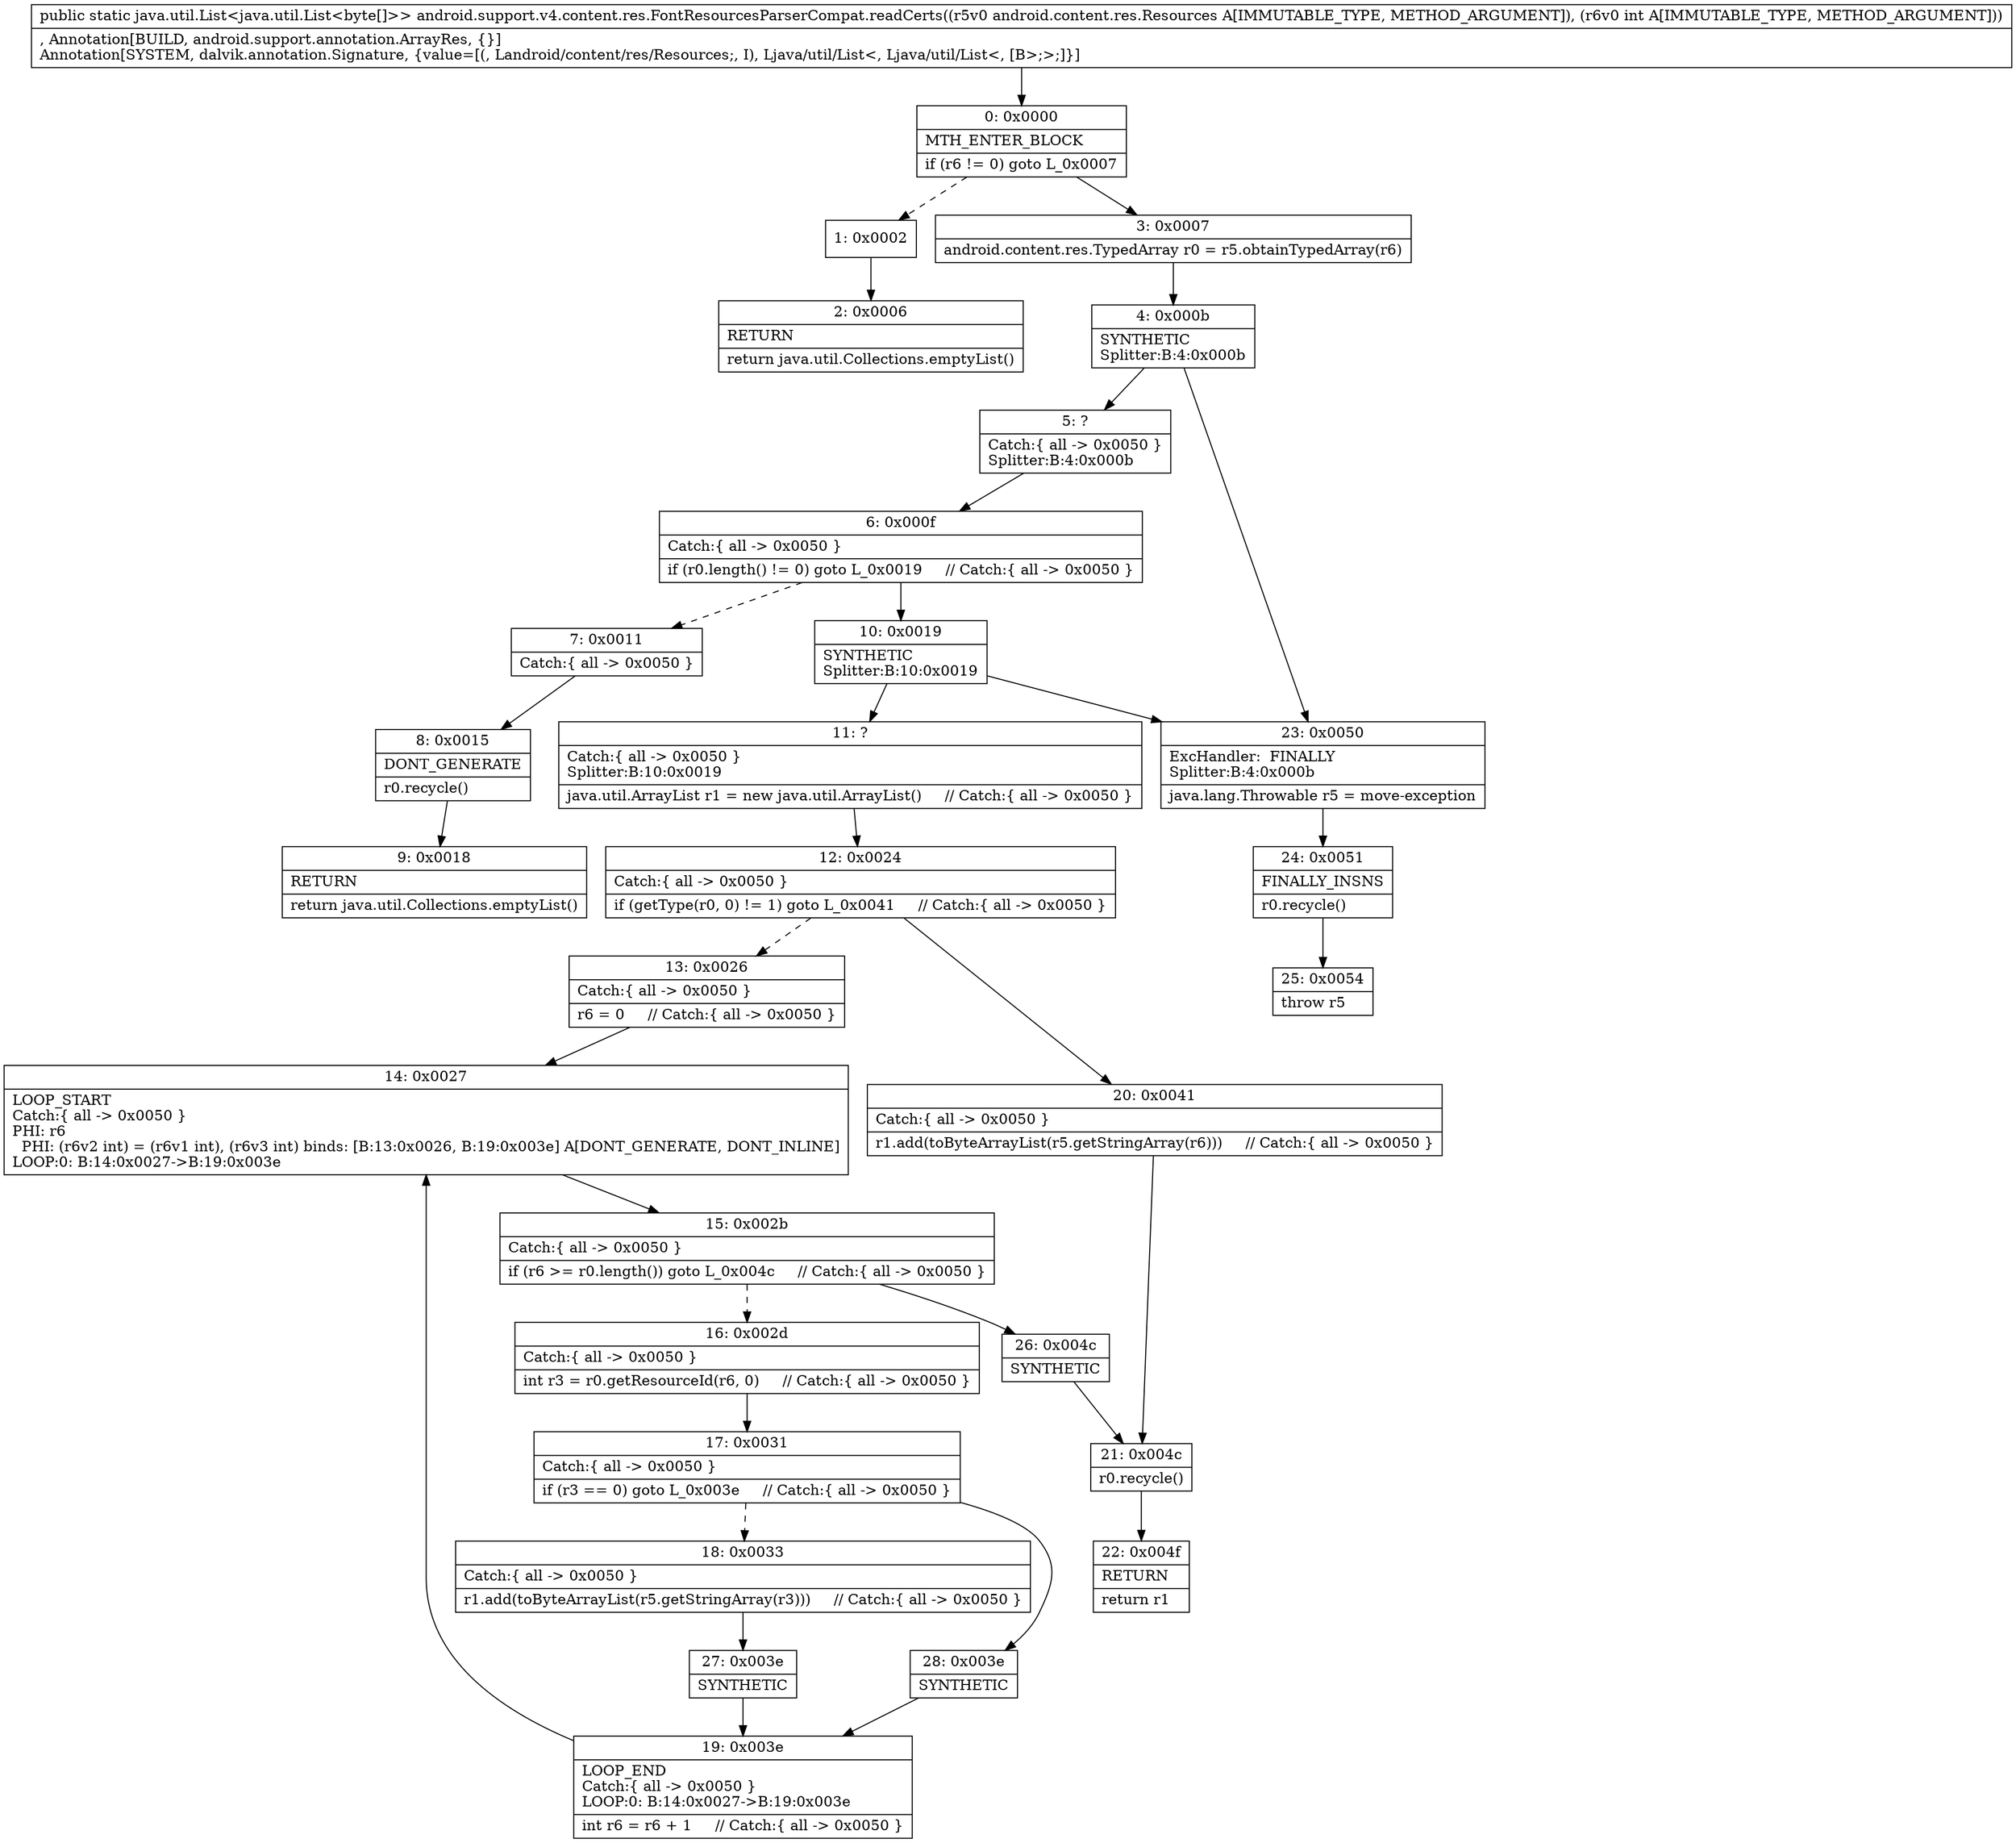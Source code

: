 digraph "CFG forandroid.support.v4.content.res.FontResourcesParserCompat.readCerts(Landroid\/content\/res\/Resources;I)Ljava\/util\/List;" {
Node_0 [shape=record,label="{0\:\ 0x0000|MTH_ENTER_BLOCK\l|if (r6 != 0) goto L_0x0007\l}"];
Node_1 [shape=record,label="{1\:\ 0x0002}"];
Node_2 [shape=record,label="{2\:\ 0x0006|RETURN\l|return java.util.Collections.emptyList()\l}"];
Node_3 [shape=record,label="{3\:\ 0x0007|android.content.res.TypedArray r0 = r5.obtainTypedArray(r6)\l}"];
Node_4 [shape=record,label="{4\:\ 0x000b|SYNTHETIC\lSplitter:B:4:0x000b\l}"];
Node_5 [shape=record,label="{5\:\ ?|Catch:\{ all \-\> 0x0050 \}\lSplitter:B:4:0x000b\l}"];
Node_6 [shape=record,label="{6\:\ 0x000f|Catch:\{ all \-\> 0x0050 \}\l|if (r0.length() != 0) goto L_0x0019     \/\/ Catch:\{ all \-\> 0x0050 \}\l}"];
Node_7 [shape=record,label="{7\:\ 0x0011|Catch:\{ all \-\> 0x0050 \}\l}"];
Node_8 [shape=record,label="{8\:\ 0x0015|DONT_GENERATE\l|r0.recycle()\l}"];
Node_9 [shape=record,label="{9\:\ 0x0018|RETURN\l|return java.util.Collections.emptyList()\l}"];
Node_10 [shape=record,label="{10\:\ 0x0019|SYNTHETIC\lSplitter:B:10:0x0019\l}"];
Node_11 [shape=record,label="{11\:\ ?|Catch:\{ all \-\> 0x0050 \}\lSplitter:B:10:0x0019\l|java.util.ArrayList r1 = new java.util.ArrayList()     \/\/ Catch:\{ all \-\> 0x0050 \}\l}"];
Node_12 [shape=record,label="{12\:\ 0x0024|Catch:\{ all \-\> 0x0050 \}\l|if (getType(r0, 0) != 1) goto L_0x0041     \/\/ Catch:\{ all \-\> 0x0050 \}\l}"];
Node_13 [shape=record,label="{13\:\ 0x0026|Catch:\{ all \-\> 0x0050 \}\l|r6 = 0     \/\/ Catch:\{ all \-\> 0x0050 \}\l}"];
Node_14 [shape=record,label="{14\:\ 0x0027|LOOP_START\lCatch:\{ all \-\> 0x0050 \}\lPHI: r6 \l  PHI: (r6v2 int) = (r6v1 int), (r6v3 int) binds: [B:13:0x0026, B:19:0x003e] A[DONT_GENERATE, DONT_INLINE]\lLOOP:0: B:14:0x0027\-\>B:19:0x003e\l}"];
Node_15 [shape=record,label="{15\:\ 0x002b|Catch:\{ all \-\> 0x0050 \}\l|if (r6 \>= r0.length()) goto L_0x004c     \/\/ Catch:\{ all \-\> 0x0050 \}\l}"];
Node_16 [shape=record,label="{16\:\ 0x002d|Catch:\{ all \-\> 0x0050 \}\l|int r3 = r0.getResourceId(r6, 0)     \/\/ Catch:\{ all \-\> 0x0050 \}\l}"];
Node_17 [shape=record,label="{17\:\ 0x0031|Catch:\{ all \-\> 0x0050 \}\l|if (r3 == 0) goto L_0x003e     \/\/ Catch:\{ all \-\> 0x0050 \}\l}"];
Node_18 [shape=record,label="{18\:\ 0x0033|Catch:\{ all \-\> 0x0050 \}\l|r1.add(toByteArrayList(r5.getStringArray(r3)))     \/\/ Catch:\{ all \-\> 0x0050 \}\l}"];
Node_19 [shape=record,label="{19\:\ 0x003e|LOOP_END\lCatch:\{ all \-\> 0x0050 \}\lLOOP:0: B:14:0x0027\-\>B:19:0x003e\l|int r6 = r6 + 1     \/\/ Catch:\{ all \-\> 0x0050 \}\l}"];
Node_20 [shape=record,label="{20\:\ 0x0041|Catch:\{ all \-\> 0x0050 \}\l|r1.add(toByteArrayList(r5.getStringArray(r6)))     \/\/ Catch:\{ all \-\> 0x0050 \}\l}"];
Node_21 [shape=record,label="{21\:\ 0x004c|r0.recycle()\l}"];
Node_22 [shape=record,label="{22\:\ 0x004f|RETURN\l|return r1\l}"];
Node_23 [shape=record,label="{23\:\ 0x0050|ExcHandler:  FINALLY\lSplitter:B:4:0x000b\l|java.lang.Throwable r5 = move\-exception\l}"];
Node_24 [shape=record,label="{24\:\ 0x0051|FINALLY_INSNS\l|r0.recycle()\l}"];
Node_25 [shape=record,label="{25\:\ 0x0054|throw r5\l}"];
Node_26 [shape=record,label="{26\:\ 0x004c|SYNTHETIC\l}"];
Node_27 [shape=record,label="{27\:\ 0x003e|SYNTHETIC\l}"];
Node_28 [shape=record,label="{28\:\ 0x003e|SYNTHETIC\l}"];
MethodNode[shape=record,label="{public static java.util.List\<java.util.List\<byte[]\>\> android.support.v4.content.res.FontResourcesParserCompat.readCerts((r5v0 android.content.res.Resources A[IMMUTABLE_TYPE, METHOD_ARGUMENT]), (r6v0 int A[IMMUTABLE_TYPE, METHOD_ARGUMENT]))  | , Annotation[BUILD, android.support.annotation.ArrayRes, \{\}]\lAnnotation[SYSTEM, dalvik.annotation.Signature, \{value=[(, Landroid\/content\/res\/Resources;, I), Ljava\/util\/List\<, Ljava\/util\/List\<, [B\>;\>;]\}]\l}"];
MethodNode -> Node_0;
Node_0 -> Node_1[style=dashed];
Node_0 -> Node_3;
Node_1 -> Node_2;
Node_3 -> Node_4;
Node_4 -> Node_5;
Node_4 -> Node_23;
Node_5 -> Node_6;
Node_6 -> Node_7[style=dashed];
Node_6 -> Node_10;
Node_7 -> Node_8;
Node_8 -> Node_9;
Node_10 -> Node_11;
Node_10 -> Node_23;
Node_11 -> Node_12;
Node_12 -> Node_13[style=dashed];
Node_12 -> Node_20;
Node_13 -> Node_14;
Node_14 -> Node_15;
Node_15 -> Node_16[style=dashed];
Node_15 -> Node_26;
Node_16 -> Node_17;
Node_17 -> Node_18[style=dashed];
Node_17 -> Node_28;
Node_18 -> Node_27;
Node_19 -> Node_14;
Node_20 -> Node_21;
Node_21 -> Node_22;
Node_23 -> Node_24;
Node_24 -> Node_25;
Node_26 -> Node_21;
Node_27 -> Node_19;
Node_28 -> Node_19;
}

